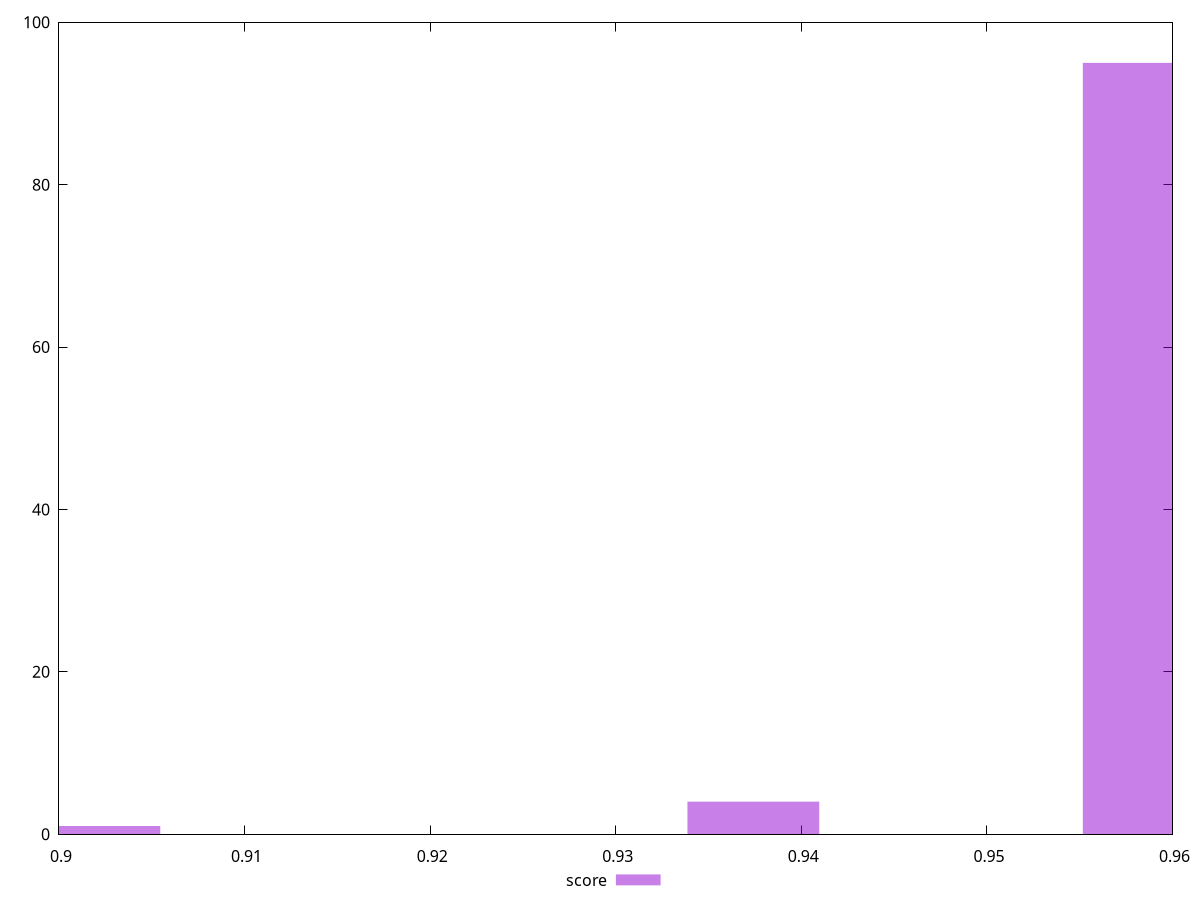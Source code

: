 reset

$score <<EOF
0.901905708656326 1
0.9374138074223232 4
0.9587186666819214 95
EOF

set key outside below
set boxwidth 0.007101619753199418
set xrange [0.9:0.96]
set yrange [0:100]
set trange [0:100]
set style fill transparent solid 0.5 noborder
set terminal svg size 640, 490 enhanced background rgb 'white'
set output "report_00026_2021-02-22T21:38:55.199Z/first-contentful-paint/samples/pages+cached+noadtech/score/histogram.svg"

plot $score title "score" with boxes

reset
